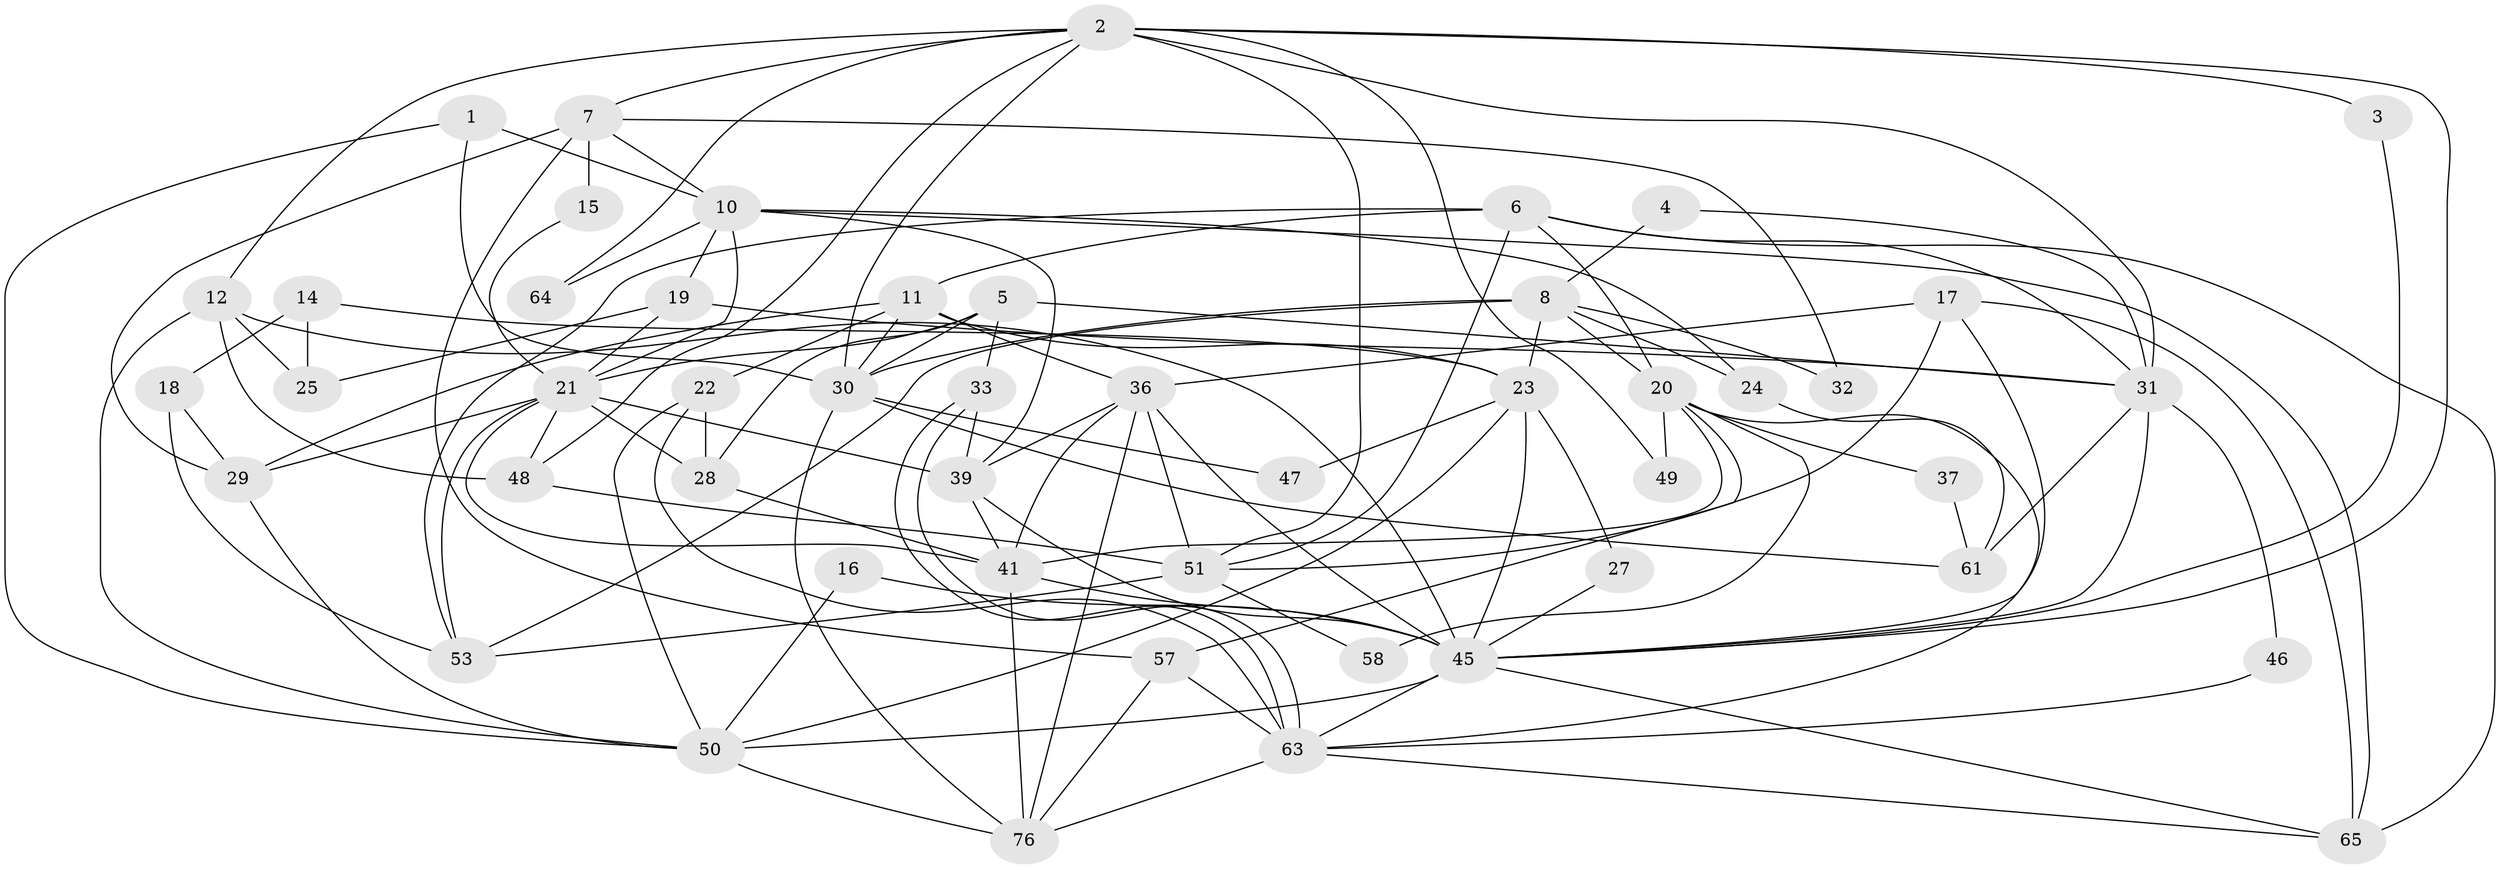 // Generated by graph-tools (version 1.1) at 2025/52/02/27/25 19:52:06]
// undirected, 49 vertices, 122 edges
graph export_dot {
graph [start="1"]
  node [color=gray90,style=filled];
  1 [super="+26"];
  2 [super="+13"];
  3;
  4;
  5 [super="+72"];
  6;
  7 [super="+9"];
  8 [super="+67"];
  10 [super="+38"];
  11 [super="+44"];
  12 [super="+52"];
  14 [super="+62"];
  15;
  16;
  17 [super="+59"];
  18 [super="+60"];
  19;
  20 [super="+43"];
  21 [super="+34"];
  22 [super="+71"];
  23 [super="+42"];
  24 [super="+54"];
  25;
  27;
  28;
  29 [super="+69"];
  30 [super="+74"];
  31 [super="+35"];
  32;
  33;
  36 [super="+56"];
  37;
  39 [super="+40"];
  41 [super="+75"];
  45 [super="+68"];
  46;
  47;
  48;
  49;
  50 [super="+73"];
  51 [super="+70"];
  53 [super="+55"];
  57;
  58;
  61;
  63 [super="+77"];
  64;
  65 [super="+66"];
  76;
  1 -- 50;
  1 -- 10;
  1 -- 30;
  2 -- 3;
  2 -- 49;
  2 -- 64;
  2 -- 7;
  2 -- 48;
  2 -- 30;
  2 -- 12;
  2 -- 51;
  2 -- 45;
  2 -- 31;
  3 -- 45;
  4 -- 8;
  4 -- 31;
  5 -- 21;
  5 -- 30;
  5 -- 31;
  5 -- 33;
  5 -- 28;
  6 -- 51;
  6 -- 11;
  6 -- 31;
  6 -- 20;
  6 -- 65;
  6 -- 53;
  7 -- 32;
  7 -- 57;
  7 -- 29;
  7 -- 15;
  7 -- 10;
  8 -- 23;
  8 -- 53;
  8 -- 32;
  8 -- 20;
  8 -- 24;
  8 -- 30;
  10 -- 19;
  10 -- 21;
  10 -- 64;
  10 -- 65;
  10 -- 24;
  10 -- 39;
  11 -- 22;
  11 -- 23;
  11 -- 29;
  11 -- 36;
  11 -- 30;
  12 -- 48;
  12 -- 45;
  12 -- 25;
  12 -- 50;
  14 -- 18;
  14 -- 25;
  14 -- 23;
  15 -- 21;
  16 -- 50;
  16 -- 45;
  17 -- 51;
  17 -- 65;
  17 -- 36;
  17 -- 45;
  18 -- 53;
  18 -- 29 [weight=2];
  19 -- 31;
  19 -- 25;
  19 -- 21;
  20 -- 57;
  20 -- 58;
  20 -- 49;
  20 -- 37;
  20 -- 63;
  20 -- 41;
  21 -- 41;
  21 -- 39 [weight=2];
  21 -- 28;
  21 -- 48;
  21 -- 53;
  21 -- 29;
  22 -- 28;
  22 -- 50;
  22 -- 63;
  23 -- 47;
  23 -- 45;
  23 -- 50;
  23 -- 27;
  24 -- 61;
  27 -- 45;
  28 -- 41;
  29 -- 50;
  30 -- 61;
  30 -- 76;
  30 -- 47;
  31 -- 45;
  31 -- 46;
  31 -- 61;
  33 -- 39;
  33 -- 63;
  33 -- 63;
  36 -- 39;
  36 -- 51;
  36 -- 76;
  36 -- 41;
  36 -- 45;
  37 -- 61;
  39 -- 45;
  39 -- 41;
  41 -- 76;
  41 -- 45;
  45 -- 65;
  45 -- 50 [weight=2];
  45 -- 63;
  46 -- 63;
  48 -- 51;
  50 -- 76;
  51 -- 53 [weight=2];
  51 -- 58;
  57 -- 63;
  57 -- 76;
  63 -- 65;
  63 -- 76;
}
